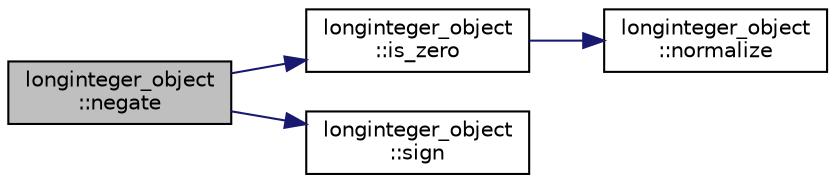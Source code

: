 digraph "longinteger_object::negate"
{
  edge [fontname="Helvetica",fontsize="10",labelfontname="Helvetica",labelfontsize="10"];
  node [fontname="Helvetica",fontsize="10",shape=record];
  rankdir="LR";
  Node2678 [label="longinteger_object\l::negate",height=0.2,width=0.4,color="black", fillcolor="grey75", style="filled", fontcolor="black"];
  Node2678 -> Node2679 [color="midnightblue",fontsize="10",style="solid",fontname="Helvetica"];
  Node2679 [label="longinteger_object\l::is_zero",height=0.2,width=0.4,color="black", fillcolor="white", style="filled",URL="$dd/d7e/classlonginteger__object.html#a0946732d08e5180a00480f4c40667101"];
  Node2679 -> Node2680 [color="midnightblue",fontsize="10",style="solid",fontname="Helvetica"];
  Node2680 [label="longinteger_object\l::normalize",height=0.2,width=0.4,color="black", fillcolor="white", style="filled",URL="$dd/d7e/classlonginteger__object.html#ae27040d862a5624e98fc9582daa889ee"];
  Node2678 -> Node2681 [color="midnightblue",fontsize="10",style="solid",fontname="Helvetica"];
  Node2681 [label="longinteger_object\l::sign",height=0.2,width=0.4,color="black", fillcolor="white", style="filled",URL="$dd/d7e/classlonginteger__object.html#ab69549d0bd669e44d776f14ab1a0a344"];
}
